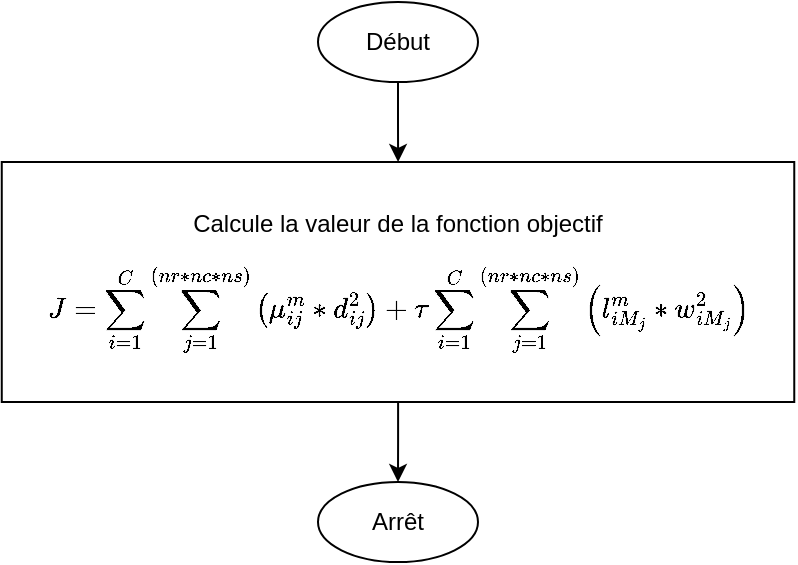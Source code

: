 <mxfile version="22.1.2" type="device">
  <diagram name="Page-1" id="X2pqLmTmVJVvk2j4FhDo">
    <mxGraphModel dx="724" dy="428" grid="1" gridSize="10" guides="1" tooltips="1" connect="1" arrows="1" fold="1" page="1" pageScale="1" pageWidth="850" pageHeight="1100" math="1" shadow="0">
      <root>
        <mxCell id="0" />
        <mxCell id="1" parent="0" />
        <mxCell id="1pJOwGE0Qu4u5SqhLAPJ-1" value="" style="edgeStyle=orthogonalEdgeStyle;rounded=0;orthogonalLoop=1;jettySize=auto;html=1;" parent="1" source="1pJOwGE0Qu4u5SqhLAPJ-2" target="1pJOwGE0Qu4u5SqhLAPJ-4" edge="1">
          <mxGeometry relative="1" as="geometry" />
        </mxCell>
        <mxCell id="1pJOwGE0Qu4u5SqhLAPJ-2" value="Début" style="ellipse;whiteSpace=wrap;html=1;" parent="1" vertex="1">
          <mxGeometry x="400" y="40" width="80" height="40" as="geometry" />
        </mxCell>
        <mxCell id="1pJOwGE0Qu4u5SqhLAPJ-3" value="" style="edgeStyle=orthogonalEdgeStyle;rounded=0;orthogonalLoop=1;jettySize=auto;html=1;" parent="1" source="1pJOwGE0Qu4u5SqhLAPJ-4" target="1pJOwGE0Qu4u5SqhLAPJ-5" edge="1">
          <mxGeometry relative="1" as="geometry" />
        </mxCell>
        <mxCell id="1pJOwGE0Qu4u5SqhLAPJ-4" value="Calcule la valeur de la fonction objectif&lt;br&gt;$$J =&amp;nbsp; \sum_{i=1}^C{ \sum_{j=1}^{(nr*nc*ns)}{ \left( \mu^m_{ij} * d^2_{ij} \right) }} + \tau \sum_{i=1}^C{ \sum_{j=1}^{(nr*nc*ns)}{ \left( l^m_{iM_j} * w^2_{iM_j} \right) }}$$" style="whiteSpace=wrap;html=1;spacingTop=12;" parent="1" vertex="1">
          <mxGeometry x="241.88" y="120" width="396.25" height="120" as="geometry" />
        </mxCell>
        <mxCell id="1pJOwGE0Qu4u5SqhLAPJ-5" value="Arrêt" style="ellipse;whiteSpace=wrap;html=1;" parent="1" vertex="1">
          <mxGeometry x="400" y="280" width="80" height="40" as="geometry" />
        </mxCell>
      </root>
    </mxGraphModel>
  </diagram>
</mxfile>
